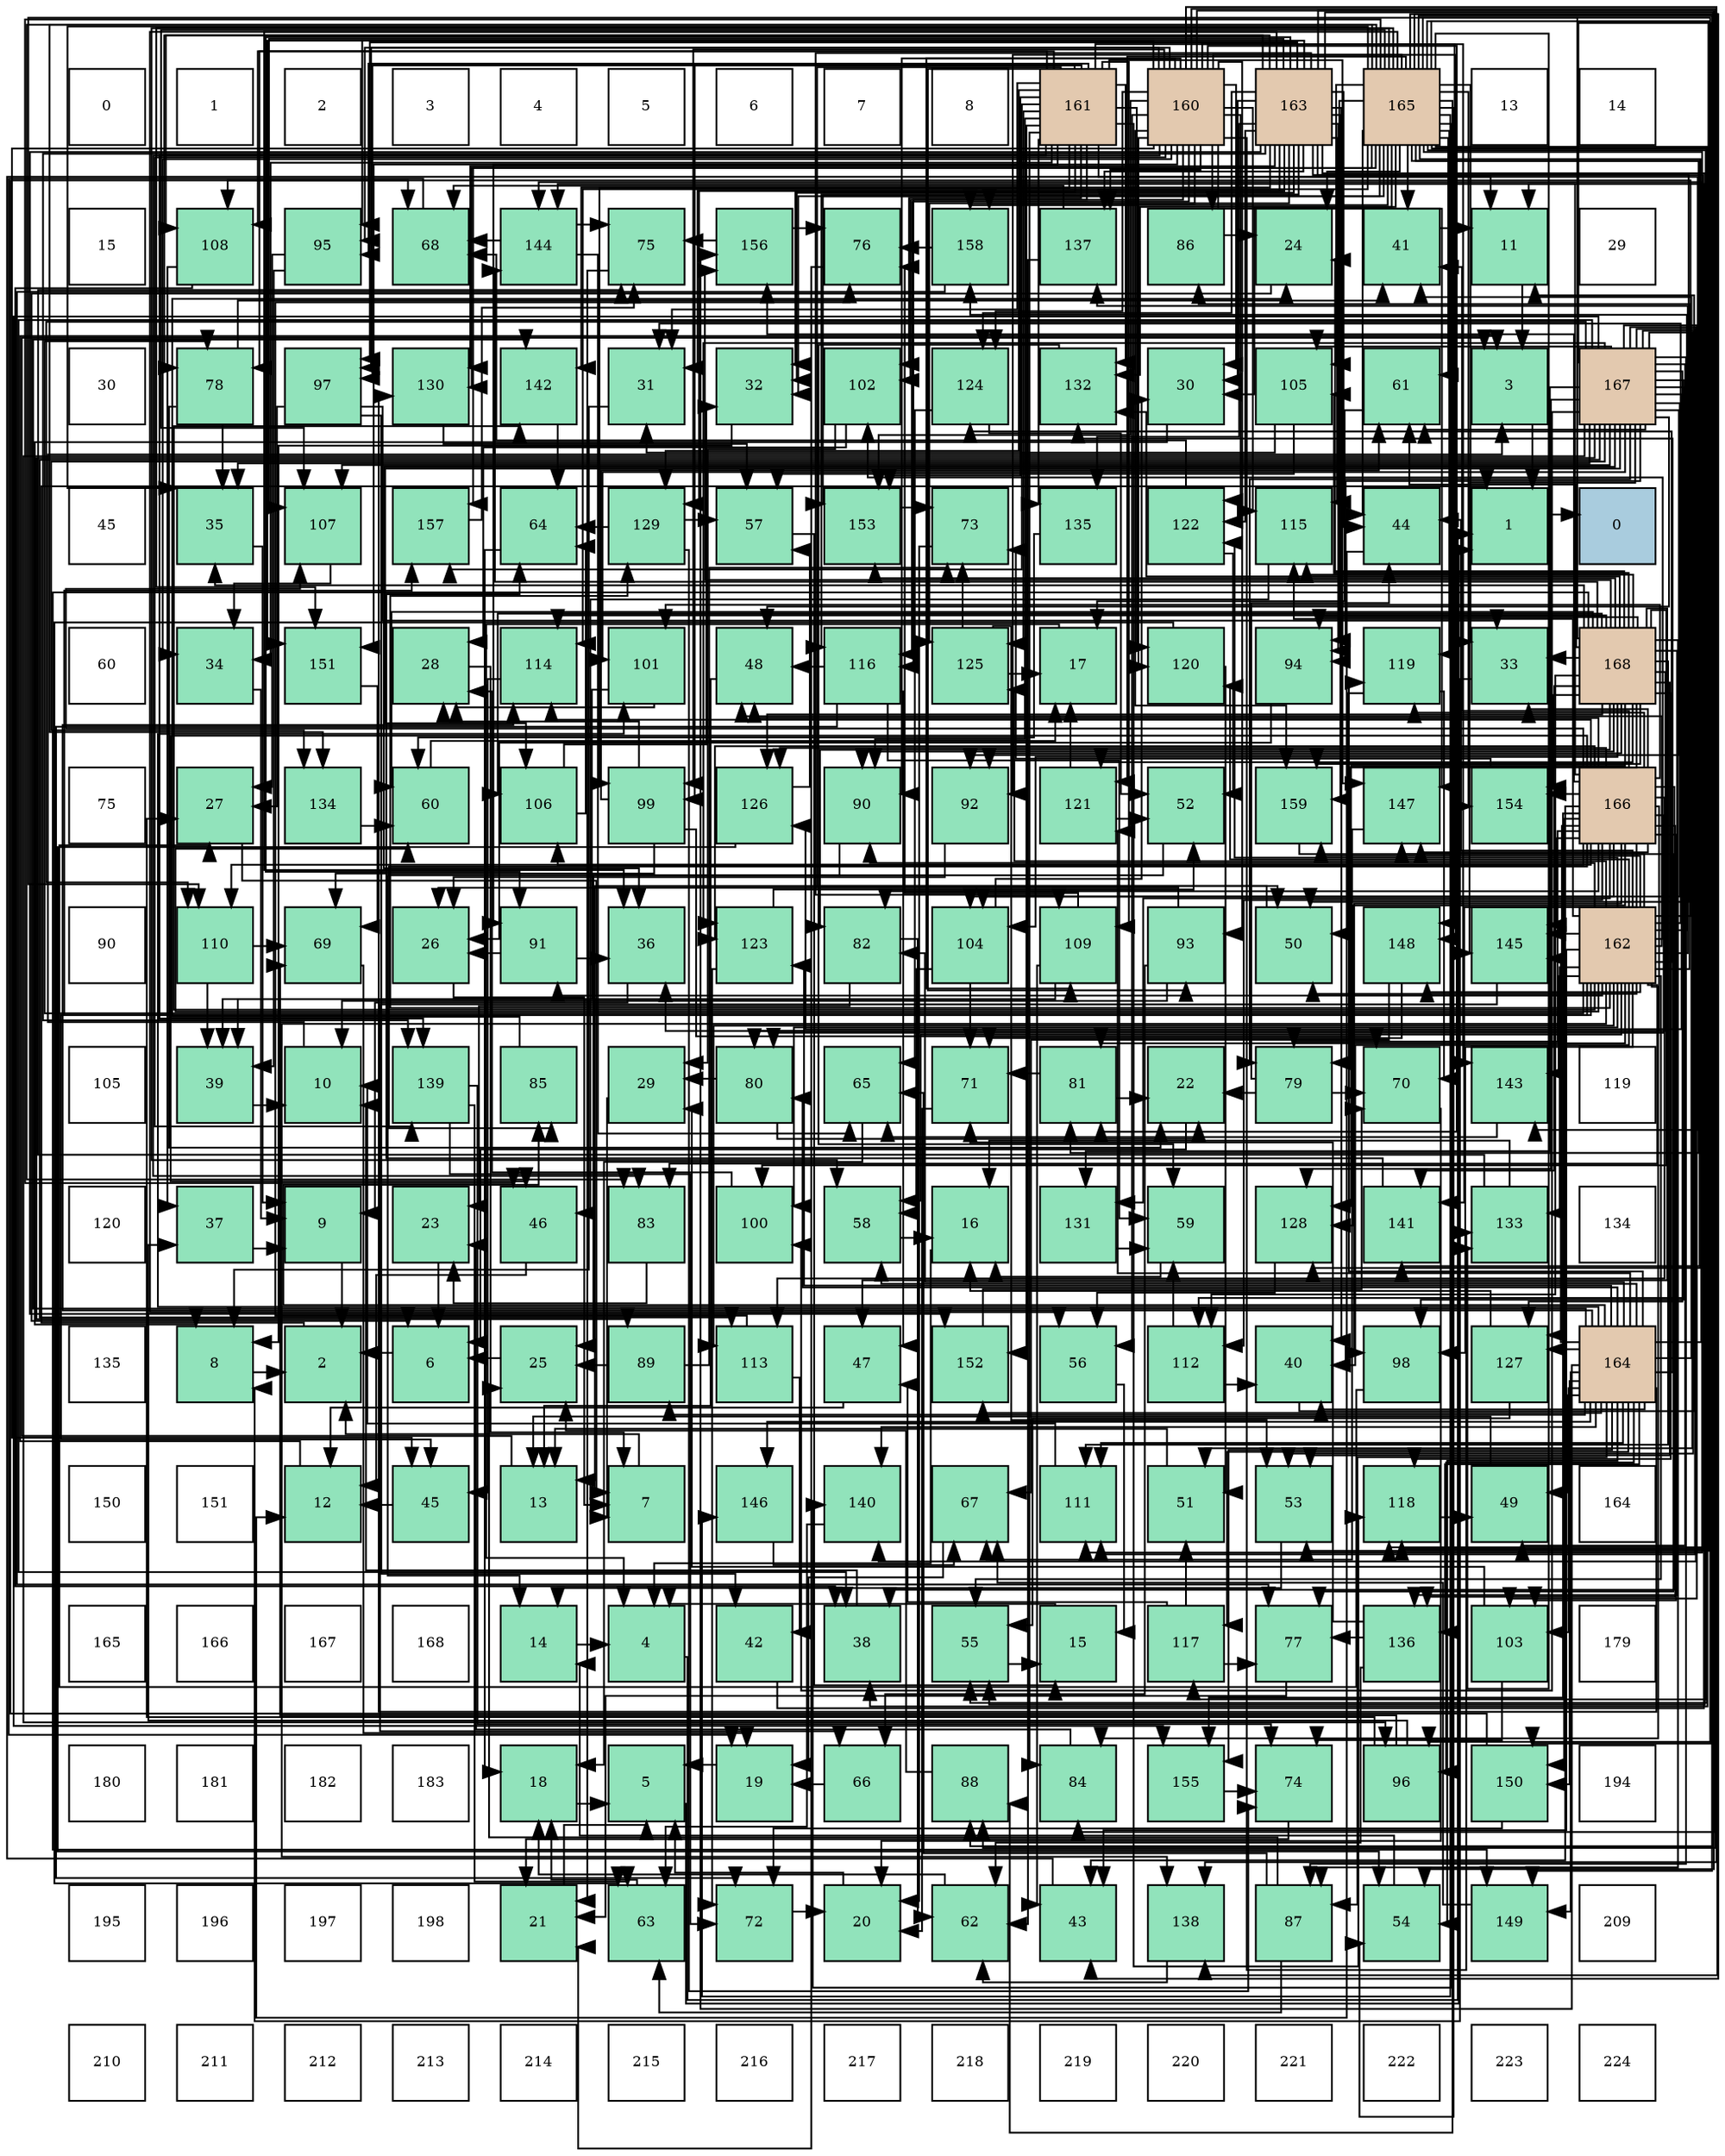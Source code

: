 digraph layout{
 rankdir=TB;
 splines=ortho;
 node [style=filled shape=square fixedsize=true width=0.6];
0[label="0", fontsize=8, fillcolor="#ffffff"];
1[label="1", fontsize=8, fillcolor="#ffffff"];
2[label="2", fontsize=8, fillcolor="#ffffff"];
3[label="3", fontsize=8, fillcolor="#ffffff"];
4[label="4", fontsize=8, fillcolor="#ffffff"];
5[label="5", fontsize=8, fillcolor="#ffffff"];
6[label="6", fontsize=8, fillcolor="#ffffff"];
7[label="7", fontsize=8, fillcolor="#ffffff"];
8[label="8", fontsize=8, fillcolor="#ffffff"];
9[label="161", fontsize=8, fillcolor="#e3c9af"];
10[label="160", fontsize=8, fillcolor="#e3c9af"];
11[label="163", fontsize=8, fillcolor="#e3c9af"];
12[label="165", fontsize=8, fillcolor="#e3c9af"];
13[label="13", fontsize=8, fillcolor="#ffffff"];
14[label="14", fontsize=8, fillcolor="#ffffff"];
15[label="15", fontsize=8, fillcolor="#ffffff"];
16[label="108", fontsize=8, fillcolor="#91e3bb"];
17[label="95", fontsize=8, fillcolor="#91e3bb"];
18[label="68", fontsize=8, fillcolor="#91e3bb"];
19[label="144", fontsize=8, fillcolor="#91e3bb"];
20[label="75", fontsize=8, fillcolor="#91e3bb"];
21[label="156", fontsize=8, fillcolor="#91e3bb"];
22[label="76", fontsize=8, fillcolor="#91e3bb"];
23[label="158", fontsize=8, fillcolor="#91e3bb"];
24[label="137", fontsize=8, fillcolor="#91e3bb"];
25[label="86", fontsize=8, fillcolor="#91e3bb"];
26[label="24", fontsize=8, fillcolor="#91e3bb"];
27[label="41", fontsize=8, fillcolor="#91e3bb"];
28[label="11", fontsize=8, fillcolor="#91e3bb"];
29[label="29", fontsize=8, fillcolor="#ffffff"];
30[label="30", fontsize=8, fillcolor="#ffffff"];
31[label="78", fontsize=8, fillcolor="#91e3bb"];
32[label="97", fontsize=8, fillcolor="#91e3bb"];
33[label="130", fontsize=8, fillcolor="#91e3bb"];
34[label="142", fontsize=8, fillcolor="#91e3bb"];
35[label="31", fontsize=8, fillcolor="#91e3bb"];
36[label="32", fontsize=8, fillcolor="#91e3bb"];
37[label="102", fontsize=8, fillcolor="#91e3bb"];
38[label="124", fontsize=8, fillcolor="#91e3bb"];
39[label="132", fontsize=8, fillcolor="#91e3bb"];
40[label="30", fontsize=8, fillcolor="#91e3bb"];
41[label="105", fontsize=8, fillcolor="#91e3bb"];
42[label="61", fontsize=8, fillcolor="#91e3bb"];
43[label="3", fontsize=8, fillcolor="#91e3bb"];
44[label="167", fontsize=8, fillcolor="#e3c9af"];
45[label="45", fontsize=8, fillcolor="#ffffff"];
46[label="35", fontsize=8, fillcolor="#91e3bb"];
47[label="107", fontsize=8, fillcolor="#91e3bb"];
48[label="157", fontsize=8, fillcolor="#91e3bb"];
49[label="64", fontsize=8, fillcolor="#91e3bb"];
50[label="129", fontsize=8, fillcolor="#91e3bb"];
51[label="57", fontsize=8, fillcolor="#91e3bb"];
52[label="153", fontsize=8, fillcolor="#91e3bb"];
53[label="73", fontsize=8, fillcolor="#91e3bb"];
54[label="135", fontsize=8, fillcolor="#91e3bb"];
55[label="122", fontsize=8, fillcolor="#91e3bb"];
56[label="115", fontsize=8, fillcolor="#91e3bb"];
57[label="44", fontsize=8, fillcolor="#91e3bb"];
58[label="1", fontsize=8, fillcolor="#91e3bb"];
59[label="0", fontsize=8, fillcolor="#a9ccde"];
60[label="60", fontsize=8, fillcolor="#ffffff"];
61[label="34", fontsize=8, fillcolor="#91e3bb"];
62[label="151", fontsize=8, fillcolor="#91e3bb"];
63[label="28", fontsize=8, fillcolor="#91e3bb"];
64[label="114", fontsize=8, fillcolor="#91e3bb"];
65[label="101", fontsize=8, fillcolor="#91e3bb"];
66[label="48", fontsize=8, fillcolor="#91e3bb"];
67[label="116", fontsize=8, fillcolor="#91e3bb"];
68[label="125", fontsize=8, fillcolor="#91e3bb"];
69[label="17", fontsize=8, fillcolor="#91e3bb"];
70[label="120", fontsize=8, fillcolor="#91e3bb"];
71[label="94", fontsize=8, fillcolor="#91e3bb"];
72[label="119", fontsize=8, fillcolor="#91e3bb"];
73[label="33", fontsize=8, fillcolor="#91e3bb"];
74[label="168", fontsize=8, fillcolor="#e3c9af"];
75[label="75", fontsize=8, fillcolor="#ffffff"];
76[label="27", fontsize=8, fillcolor="#91e3bb"];
77[label="134", fontsize=8, fillcolor="#91e3bb"];
78[label="60", fontsize=8, fillcolor="#91e3bb"];
79[label="106", fontsize=8, fillcolor="#91e3bb"];
80[label="99", fontsize=8, fillcolor="#91e3bb"];
81[label="126", fontsize=8, fillcolor="#91e3bb"];
82[label="90", fontsize=8, fillcolor="#91e3bb"];
83[label="92", fontsize=8, fillcolor="#91e3bb"];
84[label="121", fontsize=8, fillcolor="#91e3bb"];
85[label="52", fontsize=8, fillcolor="#91e3bb"];
86[label="159", fontsize=8, fillcolor="#91e3bb"];
87[label="147", fontsize=8, fillcolor="#91e3bb"];
88[label="154", fontsize=8, fillcolor="#91e3bb"];
89[label="166", fontsize=8, fillcolor="#e3c9af"];
90[label="90", fontsize=8, fillcolor="#ffffff"];
91[label="110", fontsize=8, fillcolor="#91e3bb"];
92[label="69", fontsize=8, fillcolor="#91e3bb"];
93[label="26", fontsize=8, fillcolor="#91e3bb"];
94[label="91", fontsize=8, fillcolor="#91e3bb"];
95[label="36", fontsize=8, fillcolor="#91e3bb"];
96[label="123", fontsize=8, fillcolor="#91e3bb"];
97[label="82", fontsize=8, fillcolor="#91e3bb"];
98[label="104", fontsize=8, fillcolor="#91e3bb"];
99[label="109", fontsize=8, fillcolor="#91e3bb"];
100[label="93", fontsize=8, fillcolor="#91e3bb"];
101[label="50", fontsize=8, fillcolor="#91e3bb"];
102[label="148", fontsize=8, fillcolor="#91e3bb"];
103[label="145", fontsize=8, fillcolor="#91e3bb"];
104[label="162", fontsize=8, fillcolor="#e3c9af"];
105[label="105", fontsize=8, fillcolor="#ffffff"];
106[label="39", fontsize=8, fillcolor="#91e3bb"];
107[label="10", fontsize=8, fillcolor="#91e3bb"];
108[label="139", fontsize=8, fillcolor="#91e3bb"];
109[label="85", fontsize=8, fillcolor="#91e3bb"];
110[label="29", fontsize=8, fillcolor="#91e3bb"];
111[label="80", fontsize=8, fillcolor="#91e3bb"];
112[label="65", fontsize=8, fillcolor="#91e3bb"];
113[label="71", fontsize=8, fillcolor="#91e3bb"];
114[label="81", fontsize=8, fillcolor="#91e3bb"];
115[label="22", fontsize=8, fillcolor="#91e3bb"];
116[label="79", fontsize=8, fillcolor="#91e3bb"];
117[label="70", fontsize=8, fillcolor="#91e3bb"];
118[label="143", fontsize=8, fillcolor="#91e3bb"];
119[label="119", fontsize=8, fillcolor="#ffffff"];
120[label="120", fontsize=8, fillcolor="#ffffff"];
121[label="37", fontsize=8, fillcolor="#91e3bb"];
122[label="9", fontsize=8, fillcolor="#91e3bb"];
123[label="23", fontsize=8, fillcolor="#91e3bb"];
124[label="46", fontsize=8, fillcolor="#91e3bb"];
125[label="83", fontsize=8, fillcolor="#91e3bb"];
126[label="100", fontsize=8, fillcolor="#91e3bb"];
127[label="58", fontsize=8, fillcolor="#91e3bb"];
128[label="16", fontsize=8, fillcolor="#91e3bb"];
129[label="131", fontsize=8, fillcolor="#91e3bb"];
130[label="59", fontsize=8, fillcolor="#91e3bb"];
131[label="128", fontsize=8, fillcolor="#91e3bb"];
132[label="141", fontsize=8, fillcolor="#91e3bb"];
133[label="133", fontsize=8, fillcolor="#91e3bb"];
134[label="134", fontsize=8, fillcolor="#ffffff"];
135[label="135", fontsize=8, fillcolor="#ffffff"];
136[label="8", fontsize=8, fillcolor="#91e3bb"];
137[label="2", fontsize=8, fillcolor="#91e3bb"];
138[label="6", fontsize=8, fillcolor="#91e3bb"];
139[label="25", fontsize=8, fillcolor="#91e3bb"];
140[label="89", fontsize=8, fillcolor="#91e3bb"];
141[label="113", fontsize=8, fillcolor="#91e3bb"];
142[label="47", fontsize=8, fillcolor="#91e3bb"];
143[label="152", fontsize=8, fillcolor="#91e3bb"];
144[label="56", fontsize=8, fillcolor="#91e3bb"];
145[label="112", fontsize=8, fillcolor="#91e3bb"];
146[label="40", fontsize=8, fillcolor="#91e3bb"];
147[label="98", fontsize=8, fillcolor="#91e3bb"];
148[label="127", fontsize=8, fillcolor="#91e3bb"];
149[label="164", fontsize=8, fillcolor="#e3c9af"];
150[label="150", fontsize=8, fillcolor="#ffffff"];
151[label="151", fontsize=8, fillcolor="#ffffff"];
152[label="12", fontsize=8, fillcolor="#91e3bb"];
153[label="45", fontsize=8, fillcolor="#91e3bb"];
154[label="13", fontsize=8, fillcolor="#91e3bb"];
155[label="7", fontsize=8, fillcolor="#91e3bb"];
156[label="146", fontsize=8, fillcolor="#91e3bb"];
157[label="140", fontsize=8, fillcolor="#91e3bb"];
158[label="67", fontsize=8, fillcolor="#91e3bb"];
159[label="111", fontsize=8, fillcolor="#91e3bb"];
160[label="51", fontsize=8, fillcolor="#91e3bb"];
161[label="53", fontsize=8, fillcolor="#91e3bb"];
162[label="118", fontsize=8, fillcolor="#91e3bb"];
163[label="49", fontsize=8, fillcolor="#91e3bb"];
164[label="164", fontsize=8, fillcolor="#ffffff"];
165[label="165", fontsize=8, fillcolor="#ffffff"];
166[label="166", fontsize=8, fillcolor="#ffffff"];
167[label="167", fontsize=8, fillcolor="#ffffff"];
168[label="168", fontsize=8, fillcolor="#ffffff"];
169[label="14", fontsize=8, fillcolor="#91e3bb"];
170[label="4", fontsize=8, fillcolor="#91e3bb"];
171[label="42", fontsize=8, fillcolor="#91e3bb"];
172[label="38", fontsize=8, fillcolor="#91e3bb"];
173[label="55", fontsize=8, fillcolor="#91e3bb"];
174[label="15", fontsize=8, fillcolor="#91e3bb"];
175[label="117", fontsize=8, fillcolor="#91e3bb"];
176[label="77", fontsize=8, fillcolor="#91e3bb"];
177[label="136", fontsize=8, fillcolor="#91e3bb"];
178[label="103", fontsize=8, fillcolor="#91e3bb"];
179[label="179", fontsize=8, fillcolor="#ffffff"];
180[label="180", fontsize=8, fillcolor="#ffffff"];
181[label="181", fontsize=8, fillcolor="#ffffff"];
182[label="182", fontsize=8, fillcolor="#ffffff"];
183[label="183", fontsize=8, fillcolor="#ffffff"];
184[label="18", fontsize=8, fillcolor="#91e3bb"];
185[label="5", fontsize=8, fillcolor="#91e3bb"];
186[label="19", fontsize=8, fillcolor="#91e3bb"];
187[label="66", fontsize=8, fillcolor="#91e3bb"];
188[label="88", fontsize=8, fillcolor="#91e3bb"];
189[label="84", fontsize=8, fillcolor="#91e3bb"];
190[label="155", fontsize=8, fillcolor="#91e3bb"];
191[label="74", fontsize=8, fillcolor="#91e3bb"];
192[label="96", fontsize=8, fillcolor="#91e3bb"];
193[label="150", fontsize=8, fillcolor="#91e3bb"];
194[label="194", fontsize=8, fillcolor="#ffffff"];
195[label="195", fontsize=8, fillcolor="#ffffff"];
196[label="196", fontsize=8, fillcolor="#ffffff"];
197[label="197", fontsize=8, fillcolor="#ffffff"];
198[label="198", fontsize=8, fillcolor="#ffffff"];
199[label="21", fontsize=8, fillcolor="#91e3bb"];
200[label="63", fontsize=8, fillcolor="#91e3bb"];
201[label="72", fontsize=8, fillcolor="#91e3bb"];
202[label="20", fontsize=8, fillcolor="#91e3bb"];
203[label="62", fontsize=8, fillcolor="#91e3bb"];
204[label="43", fontsize=8, fillcolor="#91e3bb"];
205[label="138", fontsize=8, fillcolor="#91e3bb"];
206[label="87", fontsize=8, fillcolor="#91e3bb"];
207[label="54", fontsize=8, fillcolor="#91e3bb"];
208[label="149", fontsize=8, fillcolor="#91e3bb"];
209[label="209", fontsize=8, fillcolor="#ffffff"];
210[label="210", fontsize=8, fillcolor="#ffffff"];
211[label="211", fontsize=8, fillcolor="#ffffff"];
212[label="212", fontsize=8, fillcolor="#ffffff"];
213[label="213", fontsize=8, fillcolor="#ffffff"];
214[label="214", fontsize=8, fillcolor="#ffffff"];
215[label="215", fontsize=8, fillcolor="#ffffff"];
216[label="216", fontsize=8, fillcolor="#ffffff"];
217[label="217", fontsize=8, fillcolor="#ffffff"];
218[label="218", fontsize=8, fillcolor="#ffffff"];
219[label="219", fontsize=8, fillcolor="#ffffff"];
220[label="220", fontsize=8, fillcolor="#ffffff"];
221[label="221", fontsize=8, fillcolor="#ffffff"];
222[label="222", fontsize=8, fillcolor="#ffffff"];
223[label="223", fontsize=8, fillcolor="#ffffff"];
224[label="224", fontsize=8, fillcolor="#ffffff"];
edge [constraint=false, style=vis];58 -> 59;
137 -> 58;
43 -> 58;
170 -> 58;
185 -> 58;
138 -> 137;
155 -> 137;
136 -> 137;
122 -> 137;
107 -> 43;
28 -> 43;
152 -> 43;
154 -> 43;
169 -> 170;
174 -> 170;
128 -> 170;
69 -> 170;
184 -> 185;
186 -> 185;
202 -> 185;
199 -> 185;
115 -> 138;
123 -> 138;
26 -> 138;
139 -> 138;
93 -> 155;
76 -> 155;
63 -> 155;
110 -> 155;
40 -> 136;
35 -> 136;
36 -> 136;
73 -> 136;
61 -> 122;
46 -> 122;
95 -> 122;
121 -> 122;
172 -> 107;
106 -> 107;
146 -> 28;
27 -> 28;
171 -> 28;
204 -> 28;
57 -> 152;
153 -> 152;
124 -> 152;
142 -> 152;
66 -> 154;
163 -> 154;
101 -> 154;
160 -> 154;
85 -> 169;
161 -> 169;
207 -> 169;
173 -> 174;
144 -> 174;
51 -> 174;
127 -> 128;
130 -> 128;
78 -> 69;
42 -> 69;
203 -> 184;
200 -> 184;
49 -> 184;
112 -> 184;
187 -> 186;
158 -> 186;
18 -> 186;
92 -> 186;
117 -> 202;
113 -> 202;
201 -> 202;
53 -> 202;
191 -> 199;
20 -> 199;
22 -> 199;
176 -> 199;
31 -> 115;
31 -> 46;
31 -> 27;
116 -> 115;
116 -> 57;
116 -> 117;
111 -> 115;
111 -> 110;
114 -> 115;
114 -> 113;
97 -> 123;
97 -> 203;
125 -> 123;
189 -> 123;
109 -> 26;
25 -> 26;
206 -> 139;
206 -> 200;
206 -> 112;
188 -> 139;
140 -> 139;
140 -> 53;
82 -> 139;
94 -> 93;
94 -> 95;
83 -> 93;
100 -> 107;
100 -> 93;
100 -> 187;
71 -> 93;
17 -> 76;
17 -> 106;
192 -> 76;
192 -> 121;
192 -> 92;
32 -> 76;
32 -> 73;
32 -> 171;
147 -> 76;
80 -> 63;
80 -> 42;
80 -> 92;
80 -> 117;
126 -> 63;
65 -> 63;
65 -> 106;
37 -> 63;
37 -> 110;
178 -> 110;
178 -> 191;
98 -> 40;
98 -> 127;
98 -> 113;
41 -> 35;
41 -> 51;
79 -> 36;
79 -> 49;
47 -> 61;
16 -> 121;
16 -> 172;
99 -> 106;
99 -> 204;
99 -> 22;
91 -> 106;
91 -> 92;
159 -> 107;
145 -> 146;
145 -> 130;
141 -> 171;
141 -> 22;
64 -> 153;
56 -> 124;
67 -> 142;
67 -> 66;
67 -> 130;
67 -> 201;
175 -> 142;
175 -> 160;
175 -> 176;
162 -> 163;
72 -> 101;
72 -> 117;
70 -> 160;
70 -> 200;
84 -> 69;
84 -> 85;
55 -> 85;
55 -> 18;
96 -> 85;
96 -> 201;
38 -> 85;
38 -> 112;
68 -> 69;
68 -> 161;
68 -> 53;
81 -> 207;
81 -> 51;
148 -> 128;
148 -> 173;
131 -> 144;
50 -> 51;
50 -> 49;
50 -> 191;
33 -> 51;
129 -> 130;
39 -> 130;
133 -> 128;
133 -> 20;
77 -> 78;
54 -> 78;
177 -> 203;
177 -> 113;
177 -> 176;
24 -> 203;
24 -> 18;
205 -> 203;
108 -> 200;
108 -> 201;
108 -> 191;
157 -> 200;
132 -> 49;
34 -> 49;
118 -> 112;
19 -> 112;
19 -> 18;
19 -> 20;
103 -> 187;
156 -> 158;
87 -> 158;
102 -> 158;
102 -> 113;
208 -> 158;
193 -> 18;
193 -> 201;
62 -> 92;
143 -> 117;
52 -> 53;
88 -> 53;
190 -> 191;
21 -> 20;
21 -> 22;
48 -> 20;
23 -> 22;
23 -> 176;
86 -> 176;
10 -> 40;
10 -> 61;
10 -> 153;
10 -> 144;
10 -> 114;
10 -> 125;
10 -> 189;
10 -> 25;
10 -> 188;
10 -> 82;
10 -> 94;
10 -> 100;
10 -> 17;
10 -> 32;
10 -> 80;
10 -> 37;
10 -> 99;
10 -> 56;
10 -> 67;
10 -> 70;
10 -> 55;
10 -> 38;
10 -> 133;
10 -> 24;
10 -> 205;
10 -> 108;
10 -> 118;
10 -> 87;
10 -> 102;
10 -> 62;
10 -> 52;
10 -> 23;
10 -> 86;
9 -> 35;
9 -> 36;
9 -> 61;
9 -> 101;
9 -> 31;
9 -> 189;
9 -> 82;
9 -> 100;
9 -> 17;
9 -> 32;
9 -> 80;
9 -> 37;
9 -> 16;
9 -> 99;
9 -> 67;
9 -> 162;
9 -> 70;
9 -> 68;
9 -> 50;
9 -> 39;
9 -> 54;
9 -> 108;
9 -> 34;
9 -> 118;
9 -> 87;
9 -> 102;
9 -> 62;
9 -> 143;
9 -> 52;
9 -> 48;
104 -> 35;
104 -> 146;
104 -> 204;
104 -> 57;
104 -> 153;
104 -> 66;
104 -> 101;
104 -> 173;
104 -> 127;
104 -> 78;
104 -> 31;
104 -> 114;
104 -> 125;
104 -> 189;
104 -> 25;
104 -> 82;
104 -> 94;
104 -> 147;
104 -> 126;
104 -> 37;
104 -> 16;
104 -> 141;
104 -> 56;
104 -> 70;
104 -> 55;
104 -> 38;
104 -> 68;
104 -> 50;
104 -> 133;
104 -> 24;
104 -> 205;
104 -> 34;
104 -> 118;
104 -> 103;
104 -> 87;
104 -> 102;
104 -> 48;
104 -> 23;
104 -> 86;
11 -> 40;
11 -> 35;
11 -> 36;
11 -> 146;
11 -> 57;
11 -> 101;
11 -> 207;
11 -> 173;
11 -> 144;
11 -> 31;
11 -> 188;
11 -> 94;
11 -> 71;
11 -> 17;
11 -> 32;
11 -> 80;
11 -> 47;
11 -> 16;
11 -> 99;
11 -> 56;
11 -> 67;
11 -> 162;
11 -> 55;
11 -> 38;
11 -> 68;
11 -> 50;
11 -> 33;
11 -> 54;
11 -> 24;
11 -> 108;
11 -> 143;
11 -> 86;
149 -> 146;
149 -> 27;
149 -> 163;
149 -> 207;
149 -> 127;
149 -> 111;
149 -> 97;
149 -> 109;
149 -> 206;
149 -> 140;
149 -> 192;
149 -> 65;
149 -> 178;
149 -> 159;
149 -> 64;
149 -> 175;
149 -> 72;
149 -> 84;
149 -> 96;
149 -> 148;
149 -> 33;
149 -> 39;
149 -> 177;
149 -> 157;
149 -> 34;
149 -> 19;
149 -> 103;
149 -> 156;
149 -> 208;
149 -> 193;
149 -> 143;
149 -> 190;
149 -> 21;
12 -> 26;
12 -> 40;
12 -> 36;
12 -> 73;
12 -> 46;
12 -> 95;
12 -> 172;
12 -> 27;
12 -> 204;
12 -> 57;
12 -> 124;
12 -> 161;
12 -> 207;
12 -> 173;
12 -> 127;
12 -> 42;
12 -> 114;
12 -> 125;
12 -> 188;
12 -> 83;
12 -> 71;
12 -> 192;
12 -> 41;
12 -> 47;
12 -> 159;
12 -> 64;
12 -> 175;
12 -> 162;
12 -> 72;
12 -> 84;
12 -> 131;
12 -> 33;
12 -> 39;
12 -> 133;
12 -> 77;
12 -> 205;
12 -> 157;
12 -> 132;
12 -> 156;
12 -> 208;
12 -> 62;
12 -> 52;
12 -> 88;
12 -> 48;
12 -> 23;
89 -> 73;
89 -> 95;
89 -> 172;
89 -> 27;
89 -> 204;
89 -> 124;
89 -> 66;
89 -> 116;
89 -> 111;
89 -> 97;
89 -> 109;
89 -> 147;
89 -> 65;
89 -> 178;
89 -> 98;
89 -> 79;
89 -> 47;
89 -> 91;
89 -> 145;
89 -> 141;
89 -> 64;
89 -> 72;
89 -> 96;
89 -> 81;
89 -> 148;
89 -> 131;
89 -> 129;
89 -> 177;
89 -> 132;
89 -> 19;
89 -> 103;
89 -> 87;
89 -> 193;
89 -> 88;
89 -> 190;
89 -> 21;
44 -> 46;
44 -> 95;
44 -> 172;
44 -> 66;
44 -> 163;
44 -> 160;
44 -> 161;
44 -> 42;
44 -> 116;
44 -> 206;
44 -> 140;
44 -> 83;
44 -> 71;
44 -> 192;
44 -> 147;
44 -> 126;
44 -> 65;
44 -> 178;
44 -> 98;
44 -> 41;
44 -> 79;
44 -> 47;
44 -> 91;
44 -> 159;
44 -> 145;
44 -> 141;
44 -> 96;
44 -> 81;
44 -> 148;
44 -> 131;
44 -> 129;
44 -> 77;
44 -> 157;
44 -> 103;
44 -> 193;
44 -> 190;
74 -> 26;
74 -> 73;
74 -> 46;
74 -> 142;
74 -> 161;
74 -> 78;
74 -> 42;
74 -> 116;
74 -> 111;
74 -> 97;
74 -> 206;
74 -> 82;
74 -> 83;
74 -> 71;
74 -> 126;
74 -> 98;
74 -> 41;
74 -> 79;
74 -> 91;
74 -> 159;
74 -> 145;
74 -> 64;
74 -> 56;
74 -> 162;
74 -> 84;
74 -> 81;
74 -> 131;
74 -> 39;
74 -> 177;
74 -> 132;
74 -> 19;
74 -> 208;
74 -> 52;
74 -> 88;
74 -> 21;
74 -> 86;
edge [constraint=true, style=invis];
0 -> 15 -> 30 -> 45 -> 60 -> 75 -> 90 -> 105 -> 120 -> 135 -> 150 -> 165 -> 180 -> 195 -> 210;
1 -> 16 -> 31 -> 46 -> 61 -> 76 -> 91 -> 106 -> 121 -> 136 -> 151 -> 166 -> 181 -> 196 -> 211;
2 -> 17 -> 32 -> 47 -> 62 -> 77 -> 92 -> 107 -> 122 -> 137 -> 152 -> 167 -> 182 -> 197 -> 212;
3 -> 18 -> 33 -> 48 -> 63 -> 78 -> 93 -> 108 -> 123 -> 138 -> 153 -> 168 -> 183 -> 198 -> 213;
4 -> 19 -> 34 -> 49 -> 64 -> 79 -> 94 -> 109 -> 124 -> 139 -> 154 -> 169 -> 184 -> 199 -> 214;
5 -> 20 -> 35 -> 50 -> 65 -> 80 -> 95 -> 110 -> 125 -> 140 -> 155 -> 170 -> 185 -> 200 -> 215;
6 -> 21 -> 36 -> 51 -> 66 -> 81 -> 96 -> 111 -> 126 -> 141 -> 156 -> 171 -> 186 -> 201 -> 216;
7 -> 22 -> 37 -> 52 -> 67 -> 82 -> 97 -> 112 -> 127 -> 142 -> 157 -> 172 -> 187 -> 202 -> 217;
8 -> 23 -> 38 -> 53 -> 68 -> 83 -> 98 -> 113 -> 128 -> 143 -> 158 -> 173 -> 188 -> 203 -> 218;
9 -> 24 -> 39 -> 54 -> 69 -> 84 -> 99 -> 114 -> 129 -> 144 -> 159 -> 174 -> 189 -> 204 -> 219;
10 -> 25 -> 40 -> 55 -> 70 -> 85 -> 100 -> 115 -> 130 -> 145 -> 160 -> 175 -> 190 -> 205 -> 220;
11 -> 26 -> 41 -> 56 -> 71 -> 86 -> 101 -> 116 -> 131 -> 146 -> 161 -> 176 -> 191 -> 206 -> 221;
12 -> 27 -> 42 -> 57 -> 72 -> 87 -> 102 -> 117 -> 132 -> 147 -> 162 -> 177 -> 192 -> 207 -> 222;
13 -> 28 -> 43 -> 58 -> 73 -> 88 -> 103 -> 118 -> 133 -> 148 -> 163 -> 178 -> 193 -> 208 -> 223;
14 -> 29 -> 44 -> 59 -> 74 -> 89 -> 104 -> 119 -> 134 -> 149 -> 164 -> 179 -> 194 -> 209 -> 224;
rank = same {0 -> 1 -> 2 -> 3 -> 4 -> 5 -> 6 -> 7 -> 8 -> 9 -> 10 -> 11 -> 12 -> 13 -> 14};
rank = same {15 -> 16 -> 17 -> 18 -> 19 -> 20 -> 21 -> 22 -> 23 -> 24 -> 25 -> 26 -> 27 -> 28 -> 29};
rank = same {30 -> 31 -> 32 -> 33 -> 34 -> 35 -> 36 -> 37 -> 38 -> 39 -> 40 -> 41 -> 42 -> 43 -> 44};
rank = same {45 -> 46 -> 47 -> 48 -> 49 -> 50 -> 51 -> 52 -> 53 -> 54 -> 55 -> 56 -> 57 -> 58 -> 59};
rank = same {60 -> 61 -> 62 -> 63 -> 64 -> 65 -> 66 -> 67 -> 68 -> 69 -> 70 -> 71 -> 72 -> 73 -> 74};
rank = same {75 -> 76 -> 77 -> 78 -> 79 -> 80 -> 81 -> 82 -> 83 -> 84 -> 85 -> 86 -> 87 -> 88 -> 89};
rank = same {90 -> 91 -> 92 -> 93 -> 94 -> 95 -> 96 -> 97 -> 98 -> 99 -> 100 -> 101 -> 102 -> 103 -> 104};
rank = same {105 -> 106 -> 107 -> 108 -> 109 -> 110 -> 111 -> 112 -> 113 -> 114 -> 115 -> 116 -> 117 -> 118 -> 119};
rank = same {120 -> 121 -> 122 -> 123 -> 124 -> 125 -> 126 -> 127 -> 128 -> 129 -> 130 -> 131 -> 132 -> 133 -> 134};
rank = same {135 -> 136 -> 137 -> 138 -> 139 -> 140 -> 141 -> 142 -> 143 -> 144 -> 145 -> 146 -> 147 -> 148 -> 149};
rank = same {150 -> 151 -> 152 -> 153 -> 154 -> 155 -> 156 -> 157 -> 158 -> 159 -> 160 -> 161 -> 162 -> 163 -> 164};
rank = same {165 -> 166 -> 167 -> 168 -> 169 -> 170 -> 171 -> 172 -> 173 -> 174 -> 175 -> 176 -> 177 -> 178 -> 179};
rank = same {180 -> 181 -> 182 -> 183 -> 184 -> 185 -> 186 -> 187 -> 188 -> 189 -> 190 -> 191 -> 192 -> 193 -> 194};
rank = same {195 -> 196 -> 197 -> 198 -> 199 -> 200 -> 201 -> 202 -> 203 -> 204 -> 205 -> 206 -> 207 -> 208 -> 209};
rank = same {210 -> 211 -> 212 -> 213 -> 214 -> 215 -> 216 -> 217 -> 218 -> 219 -> 220 -> 221 -> 222 -> 223 -> 224};
}